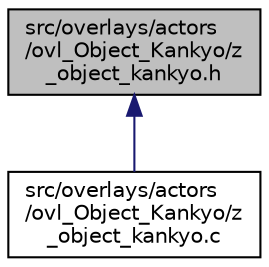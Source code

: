 digraph "src/overlays/actors/ovl_Object_Kankyo/z_object_kankyo.h"
{
 // LATEX_PDF_SIZE
  edge [fontname="Helvetica",fontsize="10",labelfontname="Helvetica",labelfontsize="10"];
  node [fontname="Helvetica",fontsize="10",shape=record];
  Node1 [label="src/overlays/actors\l/ovl_Object_Kankyo/z\l_object_kankyo.h",height=0.2,width=0.4,color="black", fillcolor="grey75", style="filled", fontcolor="black",tooltip=" "];
  Node1 -> Node2 [dir="back",color="midnightblue",fontsize="10",style="solid",fontname="Helvetica"];
  Node2 [label="src/overlays/actors\l/ovl_Object_Kankyo/z\l_object_kankyo.c",height=0.2,width=0.4,color="black", fillcolor="white", style="filled",URL="$db/dce/z__object__kankyo_8c.html",tooltip=" "];
}
